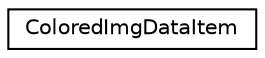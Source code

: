 digraph "类继承关系图"
{
 // INTERACTIVE_SVG=YES
 // LATEX_PDF_SIZE
  edge [fontname="Helvetica",fontsize="10",labelfontname="Helvetica",labelfontsize="10"];
  node [fontname="Helvetica",fontsize="10",shape=record];
  rankdir="LR";
  Node0 [label="ColoredImgDataItem",height=0.2,width=0.4,color="black", fillcolor="white", style="filled",URL="$da/d06/struct_colored_img_data_item.html",tooltip="Data associated with a HSV colored image."];
}
